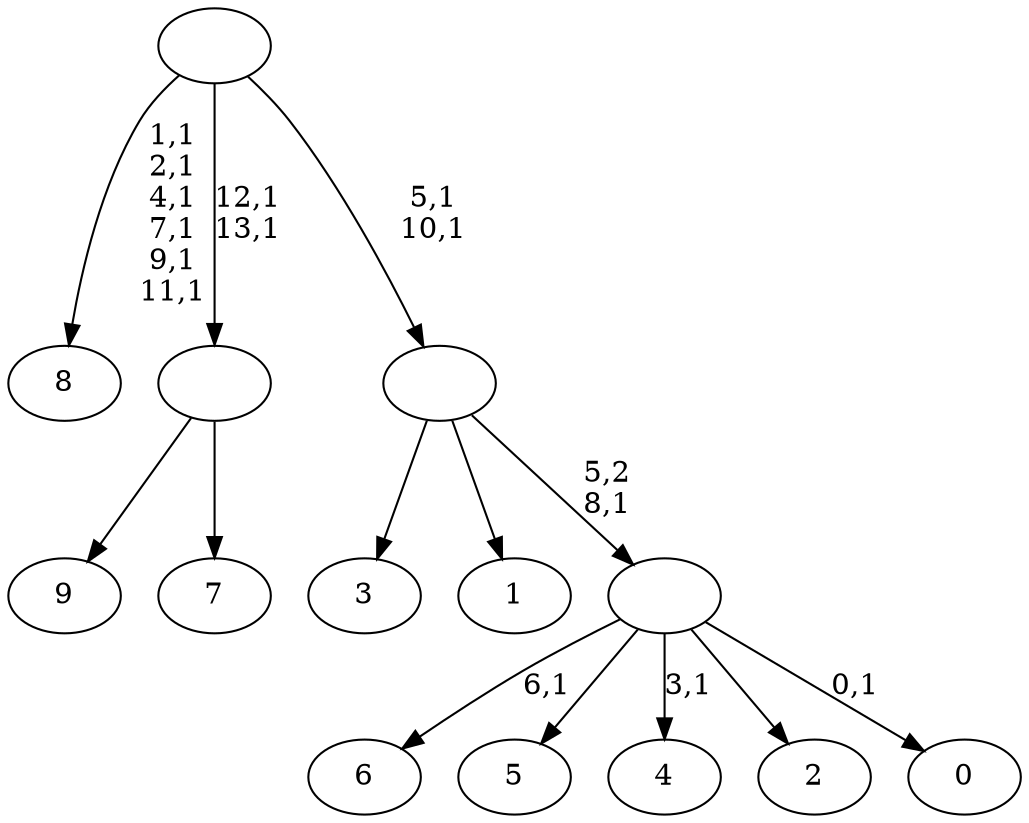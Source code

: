 digraph T {
	24 [label="9"]
	23 [label="8"]
	16 [label="7"]
	15 [label=""]
	13 [label="6"]
	11 [label="5"]
	10 [label="4"]
	8 [label="3"]
	7 [label="2"]
	6 [label="1"]
	5 [label="0"]
	3 [label=""]
	2 [label=""]
	0 [label=""]
	15 -> 24 [label=""]
	15 -> 16 [label=""]
	3 -> 5 [label="0,1"]
	3 -> 10 [label="3,1"]
	3 -> 13 [label="6,1"]
	3 -> 11 [label=""]
	3 -> 7 [label=""]
	2 -> 8 [label=""]
	2 -> 6 [label=""]
	2 -> 3 [label="5,2\n8,1"]
	0 -> 2 [label="5,1\n10,1"]
	0 -> 15 [label="12,1\n13,1"]
	0 -> 23 [label="1,1\n2,1\n4,1\n7,1\n9,1\n11,1"]
}
